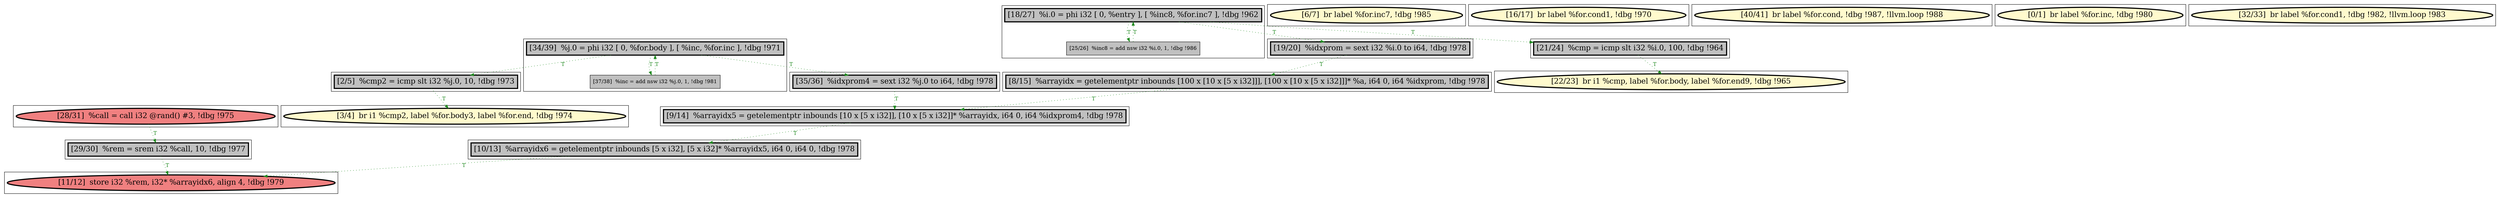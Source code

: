 
digraph G {



node481->node485 [style=dotted,color=forestgreen,label="T",fontcolor=forestgreen ]
node475->node477 [style=dotted,color=forestgreen,label="T",fontcolor=forestgreen ]
node483->node482 [style=dotted,color=forestgreen,label="T",fontcolor=forestgreen ]
node470->node483 [style=dotted,color=forestgreen,label="T",fontcolor=forestgreen ]
node482->node484 [style=dotted,color=forestgreen,label="T",fontcolor=forestgreen ]
node479->node478 [style=dotted,color=forestgreen,label="T",fontcolor=forestgreen ]
node479->node475 [style=dotted,color=forestgreen,label="T",fontcolor=forestgreen ]
node468->node467 [style=dotted,color=forestgreen,label="T",fontcolor=forestgreen ]
node479->node481 [style=dotted,color=forestgreen,label="T",fontcolor=forestgreen ]
node474->node468 [style=dotted,color=forestgreen,label="T",fontcolor=forestgreen ]
node478->node479 [style=dotted,color=forestgreen,label="T",fontcolor=forestgreen ]
node474->node473 [style=dotted,color=forestgreen,label="T",fontcolor=forestgreen ]
node485->node483 [style=dotted,color=forestgreen,label="T",fontcolor=forestgreen ]
node473->node474 [style=dotted,color=forestgreen,label="T",fontcolor=forestgreen ]
node469->node484 [style=dotted,color=forestgreen,label="T",fontcolor=forestgreen ]
node476->node469 [style=dotted,color=forestgreen,label="T",fontcolor=forestgreen ]
node474->node470 [style=dotted,color=forestgreen,label="T",fontcolor=forestgreen ]


subgraph cluster18 {


node486 [penwidth=3.0,fontsize=20,fillcolor=lemonchiffon,label="[6/7]  br label %for.inc7, !dbg !985",shape=ellipse,style=filled ]



}

subgraph cluster16 {


node484 [penwidth=3.0,fontsize=20,fillcolor=lightcoral,label="[11/12]  store i32 %rem, i32* %arrayidx6, align 4, !dbg !979",shape=ellipse,style=filled ]



}

subgraph cluster17 {


node485 [penwidth=3.0,fontsize=20,fillcolor=grey,label="[8/15]  %arrayidx = getelementptr inbounds [100 x [10 x [5 x i32]]], [100 x [10 x [5 x i32]]]* %a, i64 0, i64 %idxprom, !dbg !978",shape=rectangle,style=filled ]



}

subgraph cluster4 {


node470 [penwidth=3.0,fontsize=20,fillcolor=grey,label="[35/36]  %idxprom4 = sext i32 %j.0 to i64, !dbg !978",shape=rectangle,style=filled ]



}

subgraph cluster3 {


node469 [penwidth=3.0,fontsize=20,fillcolor=grey,label="[29/30]  %rem = srem i32 %call, 10, !dbg !977",shape=rectangle,style=filled ]



}

subgraph cluster2 {


node468 [penwidth=3.0,fontsize=20,fillcolor=grey,label="[2/5]  %cmp2 = icmp slt i32 %j.0, 10, !dbg !973",shape=rectangle,style=filled ]



}

subgraph cluster1 {


node467 [penwidth=3.0,fontsize=20,fillcolor=lemonchiffon,label="[3/4]  br i1 %cmp2, label %for.body3, label %for.end, !dbg !974",shape=ellipse,style=filled ]



}

subgraph cluster12 {


node480 [penwidth=3.0,fontsize=20,fillcolor=lemonchiffon,label="[16/17]  br label %for.cond1, !dbg !970",shape=ellipse,style=filled ]



}

subgraph cluster5 {


node471 [penwidth=3.0,fontsize=20,fillcolor=lemonchiffon,label="[40/41]  br label %for.cond, !dbg !987, !llvm.loop !988",shape=ellipse,style=filled ]



}

subgraph cluster0 {


node466 [penwidth=3.0,fontsize=20,fillcolor=lemonchiffon,label="[0/1]  br label %for.inc, !dbg !980",shape=ellipse,style=filled ]



}

subgraph cluster6 {


node472 [penwidth=3.0,fontsize=20,fillcolor=lemonchiffon,label="[32/33]  br label %for.cond1, !dbg !982, !llvm.loop !983",shape=ellipse,style=filled ]



}

subgraph cluster14 {


node482 [penwidth=3.0,fontsize=20,fillcolor=grey,label="[10/13]  %arrayidx6 = getelementptr inbounds [5 x i32], [5 x i32]* %arrayidx5, i64 0, i64 0, !dbg !978",shape=rectangle,style=filled ]



}

subgraph cluster7 {


node474 [penwidth=3.0,fontsize=20,fillcolor=grey,label="[34/39]  %j.0 = phi i32 [ 0, %for.body ], [ %inc, %for.inc ], !dbg !971",shape=rectangle,style=filled ]
node473 [fillcolor=grey,label="[37/38]  %inc = add nsw i32 %j.0, 1, !dbg !981",shape=rectangle,style=filled ]



}

subgraph cluster8 {


node475 [penwidth=3.0,fontsize=20,fillcolor=grey,label="[21/24]  %cmp = icmp slt i32 %i.0, 100, !dbg !964",shape=rectangle,style=filled ]



}

subgraph cluster9 {


node476 [penwidth=3.0,fontsize=20,fillcolor=lightcoral,label="[28/31]  %call = call i32 @rand() #3, !dbg !975",shape=ellipse,style=filled ]



}

subgraph cluster10 {


node477 [penwidth=3.0,fontsize=20,fillcolor=lemonchiffon,label="[22/23]  br i1 %cmp, label %for.body, label %for.end9, !dbg !965",shape=ellipse,style=filled ]



}

subgraph cluster11 {


node479 [penwidth=3.0,fontsize=20,fillcolor=grey,label="[18/27]  %i.0 = phi i32 [ 0, %entry ], [ %inc8, %for.inc7 ], !dbg !962",shape=rectangle,style=filled ]
node478 [fillcolor=grey,label="[25/26]  %inc8 = add nsw i32 %i.0, 1, !dbg !986",shape=rectangle,style=filled ]



}

subgraph cluster13 {


node481 [penwidth=3.0,fontsize=20,fillcolor=grey,label="[19/20]  %idxprom = sext i32 %i.0 to i64, !dbg !978",shape=rectangle,style=filled ]



}

subgraph cluster15 {


node483 [penwidth=3.0,fontsize=20,fillcolor=grey,label="[9/14]  %arrayidx5 = getelementptr inbounds [10 x [5 x i32]], [10 x [5 x i32]]* %arrayidx, i64 0, i64 %idxprom4, !dbg !978",shape=rectangle,style=filled ]



}

}
